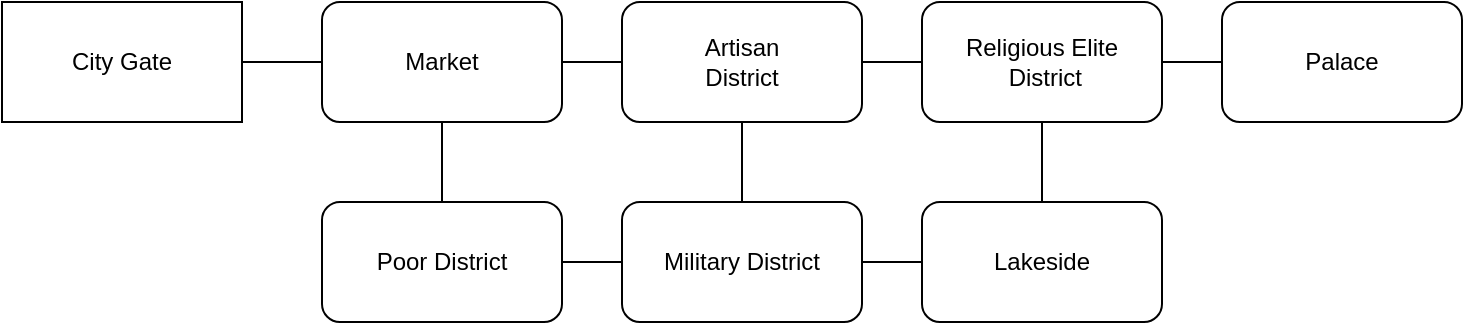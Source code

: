 <mxfile version="21.8.1" type="device">
  <diagram name="Page-1" id="B22naHcDe_J2Sh4MeH1X">
    <mxGraphModel dx="1434" dy="806" grid="1" gridSize="10" guides="1" tooltips="1" connect="1" arrows="1" fold="1" page="1" pageScale="1" pageWidth="850" pageHeight="1100" math="0" shadow="0">
      <root>
        <mxCell id="0" />
        <mxCell id="1" parent="0" />
        <mxCell id="22J-L-3w1tQZuDe0kJz3-17" style="edgeStyle=orthogonalEdgeStyle;rounded=0;orthogonalLoop=1;jettySize=auto;html=1;exitX=1;exitY=0.5;exitDx=0;exitDy=0;entryX=0;entryY=0.5;entryDx=0;entryDy=0;endArrow=none;endFill=0;" edge="1" parent="1" source="22J-L-3w1tQZuDe0kJz3-1" target="22J-L-3w1tQZuDe0kJz3-2">
          <mxGeometry relative="1" as="geometry" />
        </mxCell>
        <mxCell id="22J-L-3w1tQZuDe0kJz3-1" value="City Gate" style="rounded=0;whiteSpace=wrap;html=1;" vertex="1" parent="1">
          <mxGeometry x="50" y="320" width="120" height="60" as="geometry" />
        </mxCell>
        <mxCell id="22J-L-3w1tQZuDe0kJz3-18" style="edgeStyle=orthogonalEdgeStyle;rounded=0;orthogonalLoop=1;jettySize=auto;html=1;exitX=0.5;exitY=1;exitDx=0;exitDy=0;entryX=0.5;entryY=0;entryDx=0;entryDy=0;endArrow=none;endFill=0;" edge="1" parent="1" source="22J-L-3w1tQZuDe0kJz3-2" target="22J-L-3w1tQZuDe0kJz3-9">
          <mxGeometry relative="1" as="geometry" />
        </mxCell>
        <mxCell id="22J-L-3w1tQZuDe0kJz3-19" style="edgeStyle=orthogonalEdgeStyle;rounded=0;orthogonalLoop=1;jettySize=auto;html=1;exitX=1;exitY=0.5;exitDx=0;exitDy=0;entryX=0;entryY=0.5;entryDx=0;entryDy=0;endArrow=none;endFill=0;" edge="1" parent="1" source="22J-L-3w1tQZuDe0kJz3-2" target="22J-L-3w1tQZuDe0kJz3-12">
          <mxGeometry relative="1" as="geometry" />
        </mxCell>
        <mxCell id="22J-L-3w1tQZuDe0kJz3-2" value="Market" style="rounded=1;whiteSpace=wrap;html=1;" vertex="1" parent="1">
          <mxGeometry x="210" y="320" width="120" height="60" as="geometry" />
        </mxCell>
        <mxCell id="22J-L-3w1tQZuDe0kJz3-21" style="edgeStyle=orthogonalEdgeStyle;rounded=0;orthogonalLoop=1;jettySize=auto;html=1;exitX=0.5;exitY=1;exitDx=0;exitDy=0;endArrow=none;endFill=0;" edge="1" parent="1" source="22J-L-3w1tQZuDe0kJz3-3" target="22J-L-3w1tQZuDe0kJz3-7">
          <mxGeometry relative="1" as="geometry" />
        </mxCell>
        <mxCell id="22J-L-3w1tQZuDe0kJz3-22" style="edgeStyle=orthogonalEdgeStyle;rounded=0;orthogonalLoop=1;jettySize=auto;html=1;exitX=1;exitY=0.5;exitDx=0;exitDy=0;entryX=0;entryY=0.5;entryDx=0;entryDy=0;endArrow=none;endFill=0;" edge="1" parent="1" source="22J-L-3w1tQZuDe0kJz3-3" target="22J-L-3w1tQZuDe0kJz3-5">
          <mxGeometry relative="1" as="geometry" />
        </mxCell>
        <mxCell id="22J-L-3w1tQZuDe0kJz3-3" value="Religious Elite&lt;br&gt;&amp;nbsp;District" style="whiteSpace=wrap;html=1;rounded=1;" vertex="1" parent="1">
          <mxGeometry x="510" y="320" width="120" height="60" as="geometry" />
        </mxCell>
        <mxCell id="22J-L-3w1tQZuDe0kJz3-5" value="Palace" style="whiteSpace=wrap;html=1;rounded=1;" vertex="1" parent="1">
          <mxGeometry x="660" y="320" width="120" height="60" as="geometry" />
        </mxCell>
        <mxCell id="22J-L-3w1tQZuDe0kJz3-7" value="Lakeside" style="whiteSpace=wrap;html=1;rounded=1;" vertex="1" parent="1">
          <mxGeometry x="510" y="420" width="120" height="60" as="geometry" />
        </mxCell>
        <mxCell id="22J-L-3w1tQZuDe0kJz3-16" value="" style="edgeStyle=orthogonalEdgeStyle;rounded=0;orthogonalLoop=1;jettySize=auto;html=1;endArrow=none;endFill=0;" edge="1" parent="1" source="22J-L-3w1tQZuDe0kJz3-9" target="22J-L-3w1tQZuDe0kJz3-15">
          <mxGeometry relative="1" as="geometry" />
        </mxCell>
        <mxCell id="22J-L-3w1tQZuDe0kJz3-9" value="Poor District" style="whiteSpace=wrap;html=1;rounded=1;" vertex="1" parent="1">
          <mxGeometry x="210" y="420" width="120" height="60" as="geometry" />
        </mxCell>
        <mxCell id="22J-L-3w1tQZuDe0kJz3-20" style="edgeStyle=orthogonalEdgeStyle;rounded=0;orthogonalLoop=1;jettySize=auto;html=1;exitX=0.5;exitY=1;exitDx=0;exitDy=0;entryX=0.5;entryY=0;entryDx=0;entryDy=0;endArrow=none;endFill=0;" edge="1" parent="1" source="22J-L-3w1tQZuDe0kJz3-12" target="22J-L-3w1tQZuDe0kJz3-15">
          <mxGeometry relative="1" as="geometry" />
        </mxCell>
        <mxCell id="22J-L-3w1tQZuDe0kJz3-23" style="edgeStyle=orthogonalEdgeStyle;rounded=0;orthogonalLoop=1;jettySize=auto;html=1;exitX=1;exitY=0.5;exitDx=0;exitDy=0;entryX=0;entryY=0.5;entryDx=0;entryDy=0;endArrow=none;endFill=0;" edge="1" parent="1" source="22J-L-3w1tQZuDe0kJz3-12" target="22J-L-3w1tQZuDe0kJz3-3">
          <mxGeometry relative="1" as="geometry" />
        </mxCell>
        <mxCell id="22J-L-3w1tQZuDe0kJz3-12" value="Artisan&lt;br&gt;District" style="whiteSpace=wrap;html=1;rounded=1;" vertex="1" parent="1">
          <mxGeometry x="360" y="320" width="120" height="60" as="geometry" />
        </mxCell>
        <mxCell id="22J-L-3w1tQZuDe0kJz3-24" style="edgeStyle=orthogonalEdgeStyle;rounded=0;orthogonalLoop=1;jettySize=auto;html=1;exitX=1;exitY=0.5;exitDx=0;exitDy=0;entryX=0;entryY=0.5;entryDx=0;entryDy=0;endArrow=none;endFill=0;" edge="1" parent="1" source="22J-L-3w1tQZuDe0kJz3-15" target="22J-L-3w1tQZuDe0kJz3-7">
          <mxGeometry relative="1" as="geometry" />
        </mxCell>
        <mxCell id="22J-L-3w1tQZuDe0kJz3-15" value="Military District" style="whiteSpace=wrap;html=1;rounded=1;" vertex="1" parent="1">
          <mxGeometry x="360" y="420" width="120" height="60" as="geometry" />
        </mxCell>
      </root>
    </mxGraphModel>
  </diagram>
</mxfile>
